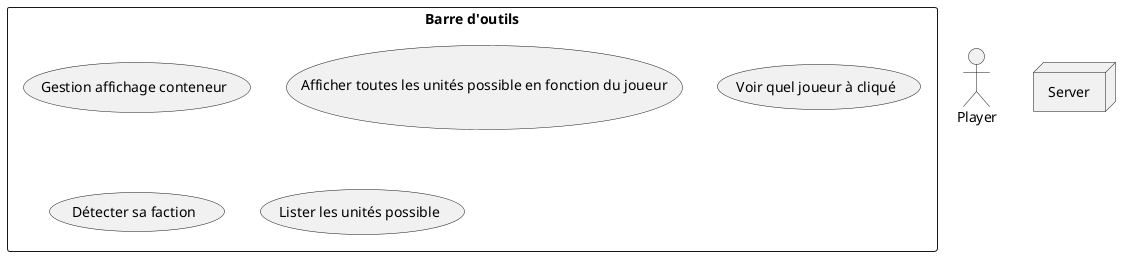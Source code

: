 @startuml

actor "Player" as player
node "Server" as server

rectangle "Barre d'outils"{

   (Gestion affichage conteneur) as Show
   (Afficher toutes les unités possible en fonction du joueur) as U0
   (Voir quel joueur à cliqué) as U1
   (Détecter sa faction) as U2
   (Lister les unités possible) as U3

}

@enduml